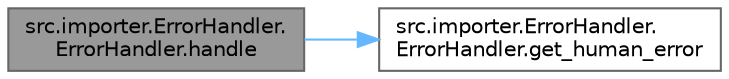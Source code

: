 digraph "src.importer.ErrorHandler.ErrorHandler.handle"
{
 // LATEX_PDF_SIZE
  bgcolor="transparent";
  edge [fontname=Helvetica,fontsize=10,labelfontname=Helvetica,labelfontsize=10];
  node [fontname=Helvetica,fontsize=10,shape=box,height=0.2,width=0.4];
  rankdir="LR";
  Node1 [id="Node000001",label="src.importer.ErrorHandler.\lErrorHandler.handle",height=0.2,width=0.4,color="gray40", fillcolor="grey60", style="filled", fontcolor="black",tooltip=" "];
  Node1 -> Node2 [id="edge1_Node000001_Node000002",color="steelblue1",style="solid",tooltip=" "];
  Node2 [id="Node000002",label="src.importer.ErrorHandler.\lErrorHandler.get_human_error",height=0.2,width=0.4,color="grey40", fillcolor="white", style="filled",URL="$classsrc_1_1importer_1_1_error_handler_1_1_error_handler.html#a5c20d598e145477c59140e67a82f9c6b",tooltip=" "];
}
